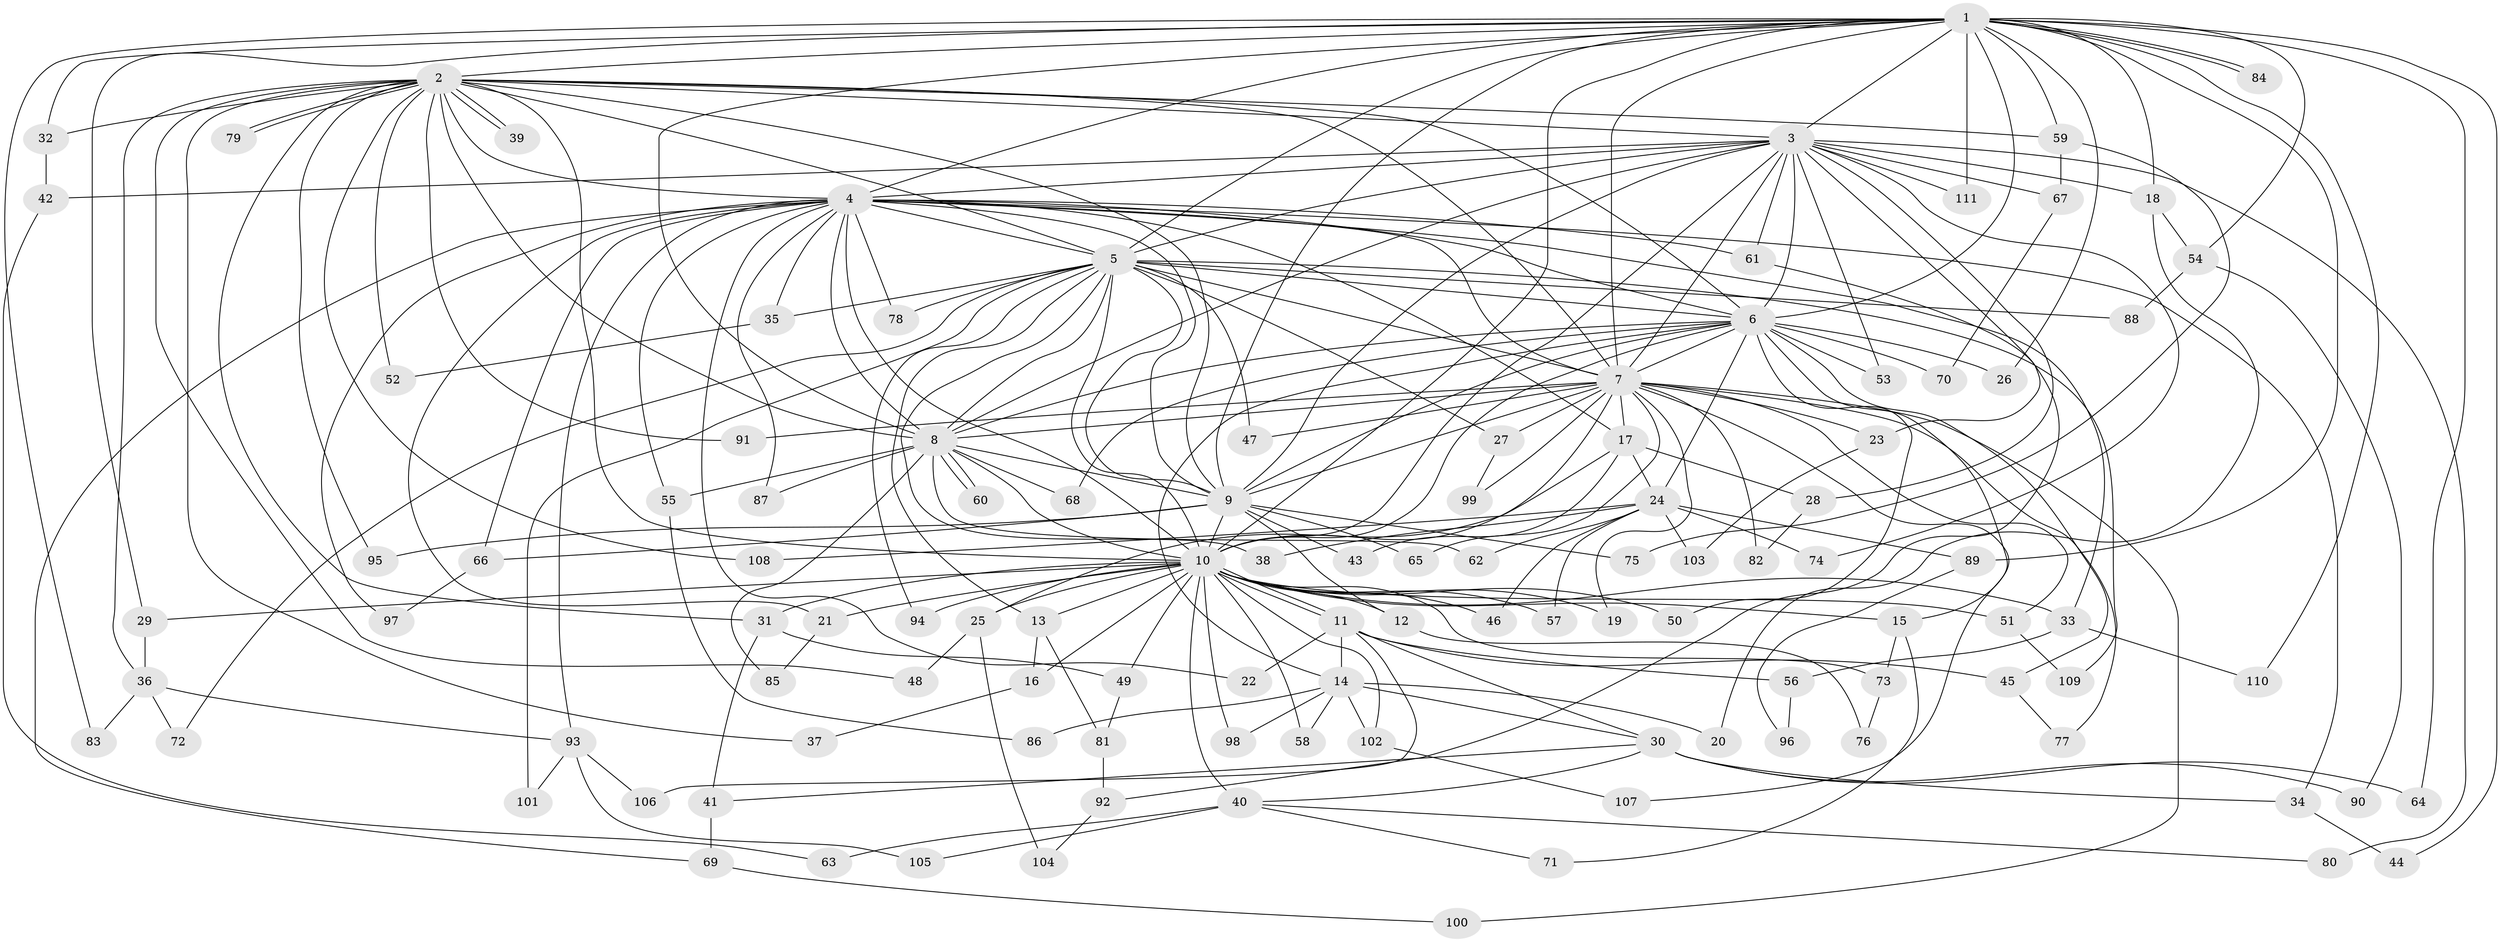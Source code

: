 // Generated by graph-tools (version 1.1) at 2025/11/02/27/25 16:11:08]
// undirected, 111 vertices, 247 edges
graph export_dot {
graph [start="1"]
  node [color=gray90,style=filled];
  1;
  2;
  3;
  4;
  5;
  6;
  7;
  8;
  9;
  10;
  11;
  12;
  13;
  14;
  15;
  16;
  17;
  18;
  19;
  20;
  21;
  22;
  23;
  24;
  25;
  26;
  27;
  28;
  29;
  30;
  31;
  32;
  33;
  34;
  35;
  36;
  37;
  38;
  39;
  40;
  41;
  42;
  43;
  44;
  45;
  46;
  47;
  48;
  49;
  50;
  51;
  52;
  53;
  54;
  55;
  56;
  57;
  58;
  59;
  60;
  61;
  62;
  63;
  64;
  65;
  66;
  67;
  68;
  69;
  70;
  71;
  72;
  73;
  74;
  75;
  76;
  77;
  78;
  79;
  80;
  81;
  82;
  83;
  84;
  85;
  86;
  87;
  88;
  89;
  90;
  91;
  92;
  93;
  94;
  95;
  96;
  97;
  98;
  99;
  100;
  101;
  102;
  103;
  104;
  105;
  106;
  107;
  108;
  109;
  110;
  111;
  1 -- 2;
  1 -- 3;
  1 -- 4;
  1 -- 5;
  1 -- 6;
  1 -- 7;
  1 -- 8;
  1 -- 9;
  1 -- 10;
  1 -- 18;
  1 -- 26;
  1 -- 29;
  1 -- 32;
  1 -- 44;
  1 -- 54;
  1 -- 59;
  1 -- 64;
  1 -- 83;
  1 -- 84;
  1 -- 84;
  1 -- 89;
  1 -- 110;
  1 -- 111;
  2 -- 3;
  2 -- 4;
  2 -- 5;
  2 -- 6;
  2 -- 7;
  2 -- 8;
  2 -- 9;
  2 -- 10;
  2 -- 31;
  2 -- 32;
  2 -- 36;
  2 -- 37;
  2 -- 39;
  2 -- 39;
  2 -- 48;
  2 -- 52;
  2 -- 59;
  2 -- 79;
  2 -- 79;
  2 -- 91;
  2 -- 95;
  2 -- 108;
  3 -- 4;
  3 -- 5;
  3 -- 6;
  3 -- 7;
  3 -- 8;
  3 -- 9;
  3 -- 10;
  3 -- 18;
  3 -- 23;
  3 -- 28;
  3 -- 42;
  3 -- 53;
  3 -- 61;
  3 -- 67;
  3 -- 74;
  3 -- 80;
  3 -- 111;
  4 -- 5;
  4 -- 6;
  4 -- 7;
  4 -- 8;
  4 -- 9;
  4 -- 10;
  4 -- 17;
  4 -- 21;
  4 -- 22;
  4 -- 33;
  4 -- 34;
  4 -- 35;
  4 -- 55;
  4 -- 61;
  4 -- 66;
  4 -- 69;
  4 -- 78;
  4 -- 87;
  4 -- 93;
  4 -- 97;
  5 -- 6;
  5 -- 7;
  5 -- 8;
  5 -- 9;
  5 -- 10;
  5 -- 13;
  5 -- 27;
  5 -- 35;
  5 -- 38;
  5 -- 47;
  5 -- 72;
  5 -- 78;
  5 -- 88;
  5 -- 94;
  5 -- 101;
  5 -- 109;
  6 -- 7;
  6 -- 8;
  6 -- 9;
  6 -- 10;
  6 -- 14;
  6 -- 15;
  6 -- 24;
  6 -- 26;
  6 -- 45;
  6 -- 50;
  6 -- 53;
  6 -- 68;
  6 -- 70;
  7 -- 8;
  7 -- 9;
  7 -- 10;
  7 -- 17;
  7 -- 19;
  7 -- 23;
  7 -- 27;
  7 -- 47;
  7 -- 51;
  7 -- 65;
  7 -- 77;
  7 -- 82;
  7 -- 91;
  7 -- 99;
  7 -- 100;
  7 -- 107;
  8 -- 9;
  8 -- 10;
  8 -- 55;
  8 -- 60;
  8 -- 60;
  8 -- 62;
  8 -- 68;
  8 -- 85;
  8 -- 87;
  9 -- 10;
  9 -- 12;
  9 -- 43;
  9 -- 65;
  9 -- 66;
  9 -- 75;
  9 -- 95;
  10 -- 11;
  10 -- 11;
  10 -- 12;
  10 -- 13;
  10 -- 15;
  10 -- 16;
  10 -- 19;
  10 -- 21;
  10 -- 25;
  10 -- 29;
  10 -- 31;
  10 -- 33;
  10 -- 40;
  10 -- 46;
  10 -- 49;
  10 -- 50;
  10 -- 51;
  10 -- 57;
  10 -- 58;
  10 -- 73;
  10 -- 94;
  10 -- 98;
  10 -- 102;
  11 -- 14;
  11 -- 22;
  11 -- 30;
  11 -- 45;
  11 -- 56;
  11 -- 106;
  12 -- 76;
  13 -- 16;
  13 -- 81;
  14 -- 20;
  14 -- 30;
  14 -- 58;
  14 -- 86;
  14 -- 98;
  14 -- 102;
  15 -- 71;
  15 -- 73;
  16 -- 37;
  17 -- 24;
  17 -- 25;
  17 -- 28;
  17 -- 43;
  18 -- 20;
  18 -- 54;
  21 -- 85;
  23 -- 103;
  24 -- 38;
  24 -- 46;
  24 -- 57;
  24 -- 62;
  24 -- 74;
  24 -- 89;
  24 -- 103;
  24 -- 108;
  25 -- 48;
  25 -- 104;
  27 -- 99;
  28 -- 82;
  29 -- 36;
  30 -- 34;
  30 -- 40;
  30 -- 41;
  30 -- 64;
  30 -- 90;
  31 -- 41;
  31 -- 49;
  32 -- 42;
  33 -- 56;
  33 -- 110;
  34 -- 44;
  35 -- 52;
  36 -- 72;
  36 -- 83;
  36 -- 93;
  40 -- 63;
  40 -- 71;
  40 -- 80;
  40 -- 105;
  41 -- 69;
  42 -- 63;
  45 -- 77;
  49 -- 81;
  51 -- 109;
  54 -- 88;
  54 -- 90;
  55 -- 86;
  56 -- 96;
  59 -- 67;
  59 -- 75;
  61 -- 92;
  66 -- 97;
  67 -- 70;
  69 -- 100;
  73 -- 76;
  81 -- 92;
  89 -- 96;
  92 -- 104;
  93 -- 101;
  93 -- 105;
  93 -- 106;
  102 -- 107;
}
